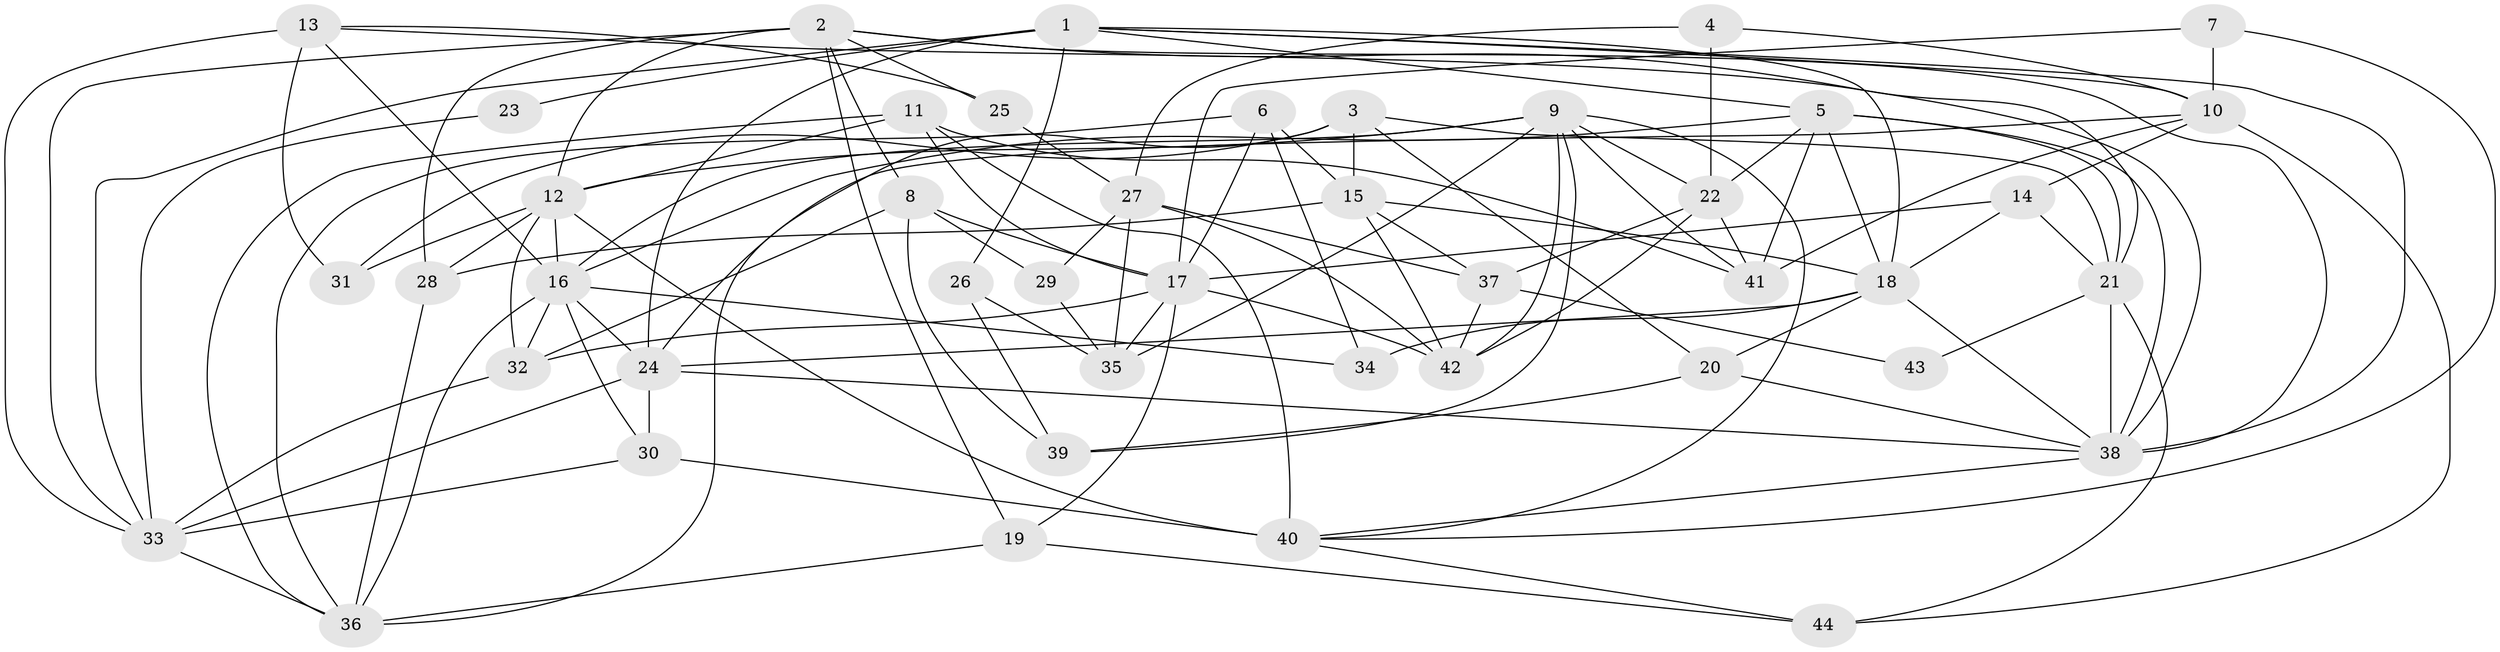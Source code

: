 // original degree distribution, {4: 0.3068181818181818, 5: 0.2159090909090909, 3: 0.22727272727272727, 7: 0.03409090909090909, 2: 0.13636363636363635, 6: 0.06818181818181818, 8: 0.011363636363636364}
// Generated by graph-tools (version 1.1) at 2025/02/03/09/25 03:02:09]
// undirected, 44 vertices, 119 edges
graph export_dot {
graph [start="1"]
  node [color=gray90,style=filled];
  1;
  2;
  3;
  4;
  5;
  6;
  7;
  8;
  9;
  10;
  11;
  12;
  13;
  14;
  15;
  16;
  17;
  18;
  19;
  20;
  21;
  22;
  23;
  24;
  25;
  26;
  27;
  28;
  29;
  30;
  31;
  32;
  33;
  34;
  35;
  36;
  37;
  38;
  39;
  40;
  41;
  42;
  43;
  44;
  1 -- 5 [weight=1.0];
  1 -- 10 [weight=1.0];
  1 -- 18 [weight=1.0];
  1 -- 23 [weight=2.0];
  1 -- 24 [weight=1.0];
  1 -- 26 [weight=1.0];
  1 -- 33 [weight=1.0];
  1 -- 38 [weight=1.0];
  2 -- 8 [weight=1.0];
  2 -- 12 [weight=1.0];
  2 -- 19 [weight=1.0];
  2 -- 21 [weight=1.0];
  2 -- 25 [weight=1.0];
  2 -- 28 [weight=1.0];
  2 -- 33 [weight=1.0];
  2 -- 38 [weight=1.0];
  3 -- 15 [weight=1.0];
  3 -- 20 [weight=1.0];
  3 -- 21 [weight=1.0];
  3 -- 31 [weight=1.0];
  3 -- 36 [weight=1.0];
  4 -- 10 [weight=1.0];
  4 -- 22 [weight=1.0];
  4 -- 27 [weight=1.0];
  5 -- 16 [weight=1.0];
  5 -- 18 [weight=1.0];
  5 -- 21 [weight=1.0];
  5 -- 22 [weight=1.0];
  5 -- 38 [weight=1.0];
  5 -- 41 [weight=1.0];
  6 -- 15 [weight=1.0];
  6 -- 17 [weight=1.0];
  6 -- 34 [weight=1.0];
  6 -- 36 [weight=2.0];
  7 -- 10 [weight=1.0];
  7 -- 17 [weight=1.0];
  7 -- 40 [weight=1.0];
  8 -- 17 [weight=1.0];
  8 -- 29 [weight=1.0];
  8 -- 32 [weight=1.0];
  8 -- 39 [weight=1.0];
  9 -- 12 [weight=1.0];
  9 -- 16 [weight=1.0];
  9 -- 22 [weight=1.0];
  9 -- 35 [weight=1.0];
  9 -- 39 [weight=1.0];
  9 -- 40 [weight=1.0];
  9 -- 41 [weight=1.0];
  9 -- 42 [weight=1.0];
  10 -- 14 [weight=1.0];
  10 -- 24 [weight=1.0];
  10 -- 41 [weight=1.0];
  10 -- 44 [weight=1.0];
  11 -- 12 [weight=1.0];
  11 -- 17 [weight=1.0];
  11 -- 36 [weight=1.0];
  11 -- 40 [weight=1.0];
  11 -- 41 [weight=1.0];
  12 -- 16 [weight=1.0];
  12 -- 28 [weight=2.0];
  12 -- 31 [weight=1.0];
  12 -- 32 [weight=1.0];
  12 -- 40 [weight=1.0];
  13 -- 16 [weight=1.0];
  13 -- 25 [weight=1.0];
  13 -- 31 [weight=1.0];
  13 -- 33 [weight=1.0];
  13 -- 38 [weight=1.0];
  14 -- 17 [weight=1.0];
  14 -- 18 [weight=1.0];
  14 -- 21 [weight=1.0];
  15 -- 18 [weight=1.0];
  15 -- 28 [weight=1.0];
  15 -- 37 [weight=1.0];
  15 -- 42 [weight=1.0];
  16 -- 24 [weight=1.0];
  16 -- 30 [weight=1.0];
  16 -- 32 [weight=1.0];
  16 -- 34 [weight=1.0];
  16 -- 36 [weight=1.0];
  17 -- 19 [weight=1.0];
  17 -- 32 [weight=1.0];
  17 -- 35 [weight=1.0];
  17 -- 42 [weight=1.0];
  18 -- 20 [weight=1.0];
  18 -- 24 [weight=1.0];
  18 -- 34 [weight=1.0];
  18 -- 38 [weight=1.0];
  19 -- 36 [weight=1.0];
  19 -- 44 [weight=1.0];
  20 -- 38 [weight=1.0];
  20 -- 39 [weight=1.0];
  21 -- 38 [weight=1.0];
  21 -- 43 [weight=1.0];
  21 -- 44 [weight=1.0];
  22 -- 37 [weight=1.0];
  22 -- 41 [weight=1.0];
  22 -- 42 [weight=1.0];
  23 -- 33 [weight=1.0];
  24 -- 30 [weight=1.0];
  24 -- 33 [weight=1.0];
  24 -- 38 [weight=1.0];
  25 -- 27 [weight=1.0];
  26 -- 35 [weight=1.0];
  26 -- 39 [weight=1.0];
  27 -- 29 [weight=2.0];
  27 -- 35 [weight=1.0];
  27 -- 37 [weight=1.0];
  27 -- 42 [weight=2.0];
  28 -- 36 [weight=1.0];
  29 -- 35 [weight=1.0];
  30 -- 33 [weight=1.0];
  30 -- 40 [weight=3.0];
  32 -- 33 [weight=1.0];
  33 -- 36 [weight=1.0];
  37 -- 42 [weight=1.0];
  37 -- 43 [weight=1.0];
  38 -- 40 [weight=1.0];
  40 -- 44 [weight=1.0];
}
